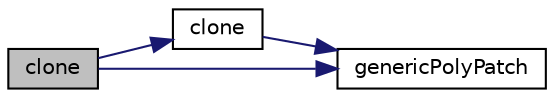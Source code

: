 digraph "clone"
{
  bgcolor="transparent";
  edge [fontname="Helvetica",fontsize="10",labelfontname="Helvetica",labelfontsize="10"];
  node [fontname="Helvetica",fontsize="10",shape=record];
  rankdir="LR";
  Node25 [label="clone",height=0.2,width=0.4,color="black", fillcolor="grey75", style="filled", fontcolor="black"];
  Node25 -> Node26 [color="midnightblue",fontsize="10",style="solid",fontname="Helvetica"];
  Node26 [label="clone",height=0.2,width=0.4,color="black",URL="$a28585.html#adbf8c0a436d777bd346c3ab2a4b087df",tooltip="Construct and return a clone, resetting the boundary mesh. "];
  Node26 -> Node27 [color="midnightblue",fontsize="10",style="solid",fontname="Helvetica"];
  Node27 [label="genericPolyPatch",height=0.2,width=0.4,color="black",URL="$a28585.html#aea8c6e28e9fe1307ca2ef9b2d2f6a1de",tooltip="Construct from components. "];
  Node25 -> Node27 [color="midnightblue",fontsize="10",style="solid",fontname="Helvetica"];
}
